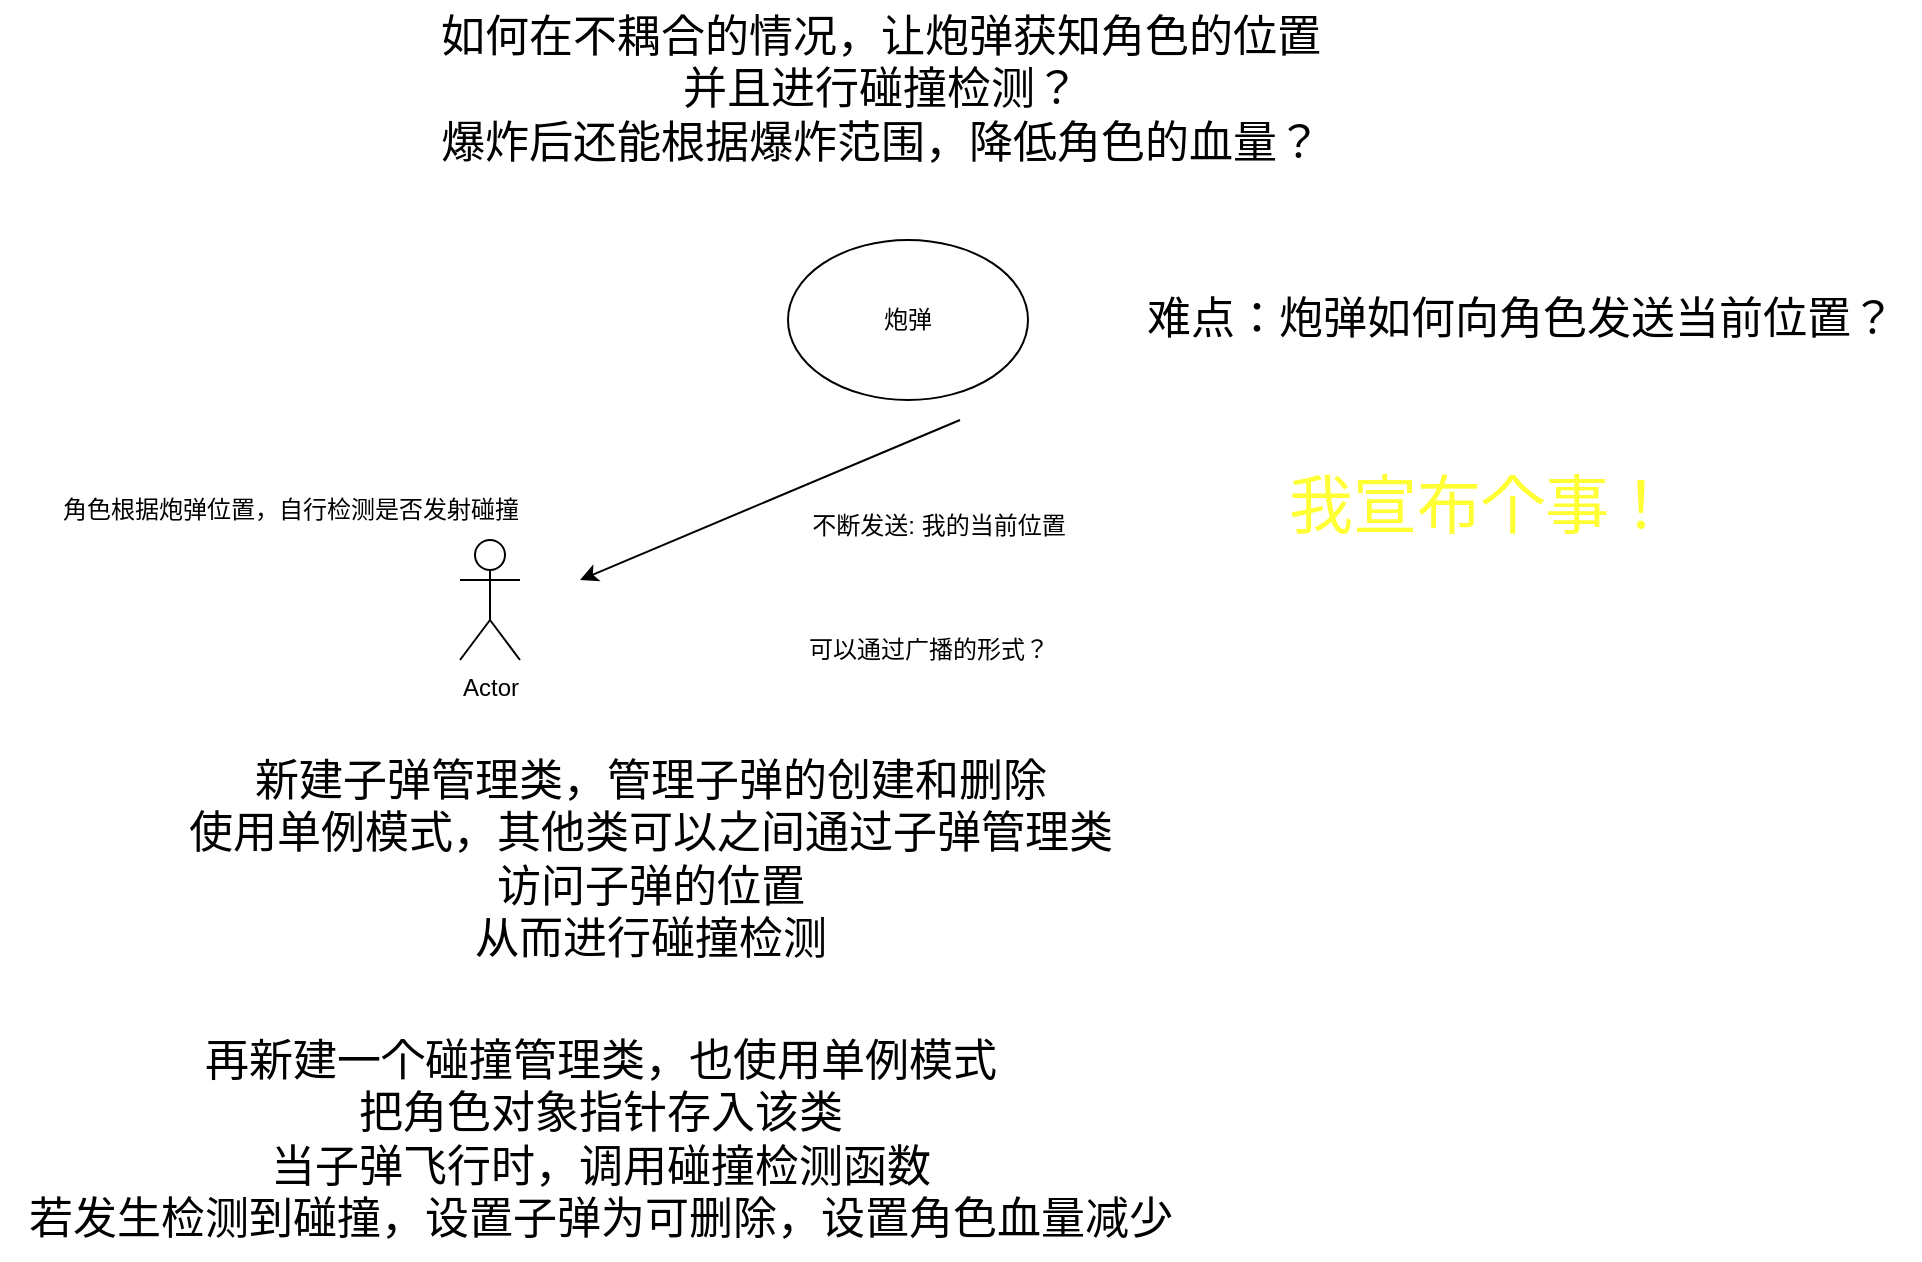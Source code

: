 <mxfile version="24.6.4" type="device">
  <diagram name="第 1 页" id="Ja5XQF4rjVb7iGGHnRmG">
    <mxGraphModel dx="1691" dy="516" grid="1" gridSize="10" guides="1" tooltips="1" connect="1" arrows="1" fold="1" page="1" pageScale="1" pageWidth="827" pageHeight="1169" math="0" shadow="0">
      <root>
        <mxCell id="0" />
        <mxCell id="1" parent="0" />
        <mxCell id="mfIFPBtIxTxuy6T5pO3K-1" value="炮弹" style="ellipse;whiteSpace=wrap;html=1;" vertex="1" parent="1">
          <mxGeometry x="294" y="210" width="120" height="80" as="geometry" />
        </mxCell>
        <mxCell id="mfIFPBtIxTxuy6T5pO3K-2" value="Actor" style="shape=umlActor;verticalLabelPosition=bottom;verticalAlign=top;html=1;outlineConnect=0;" vertex="1" parent="1">
          <mxGeometry x="130" y="360" width="30" height="60" as="geometry" />
        </mxCell>
        <mxCell id="mfIFPBtIxTxuy6T5pO3K-5" value="如何在不耦合的情况，让炮弹获知角色的位置&lt;div style=&quot;font-size: 22px;&quot;&gt;并且进行碰撞检测？&lt;/div&gt;&lt;div style=&quot;font-size: 22px;&quot;&gt;爆炸后还能根据爆炸范围，降低角色的血量？&lt;/div&gt;" style="text;html=1;align=center;verticalAlign=middle;resizable=0;points=[];autosize=1;strokeColor=none;fillColor=none;fontSize=22;" vertex="1" parent="1">
          <mxGeometry x="110" y="90" width="460" height="90" as="geometry" />
        </mxCell>
        <mxCell id="mfIFPBtIxTxuy6T5pO3K-6" value="" style="endArrow=classic;html=1;rounded=0;" edge="1" parent="1">
          <mxGeometry width="50" height="50" relative="1" as="geometry">
            <mxPoint x="380" y="300" as="sourcePoint" />
            <mxPoint x="190" y="380" as="targetPoint" />
          </mxGeometry>
        </mxCell>
        <mxCell id="mfIFPBtIxTxuy6T5pO3K-7" value="不断发送: 我的当前位置" style="text;html=1;align=center;verticalAlign=middle;resizable=0;points=[];autosize=1;strokeColor=none;fillColor=none;" vertex="1" parent="1">
          <mxGeometry x="294" y="338" width="150" height="30" as="geometry" />
        </mxCell>
        <mxCell id="mfIFPBtIxTxuy6T5pO3K-8" value="角色根据炮弹位置，自行检测是否发射碰撞" style="text;html=1;align=center;verticalAlign=middle;resizable=0;points=[];autosize=1;strokeColor=none;fillColor=none;" vertex="1" parent="1">
          <mxGeometry x="-80" y="330" width="250" height="30" as="geometry" />
        </mxCell>
        <mxCell id="mfIFPBtIxTxuy6T5pO3K-9" value="难点：炮弹如何向角色发送当前位置？" style="text;html=1;align=center;verticalAlign=middle;resizable=0;points=[];autosize=1;strokeColor=none;fillColor=none;fontSize=22;" vertex="1" parent="1">
          <mxGeometry x="460" y="230" width="400" height="40" as="geometry" />
        </mxCell>
        <mxCell id="mfIFPBtIxTxuy6T5pO3K-12" value="" style="shape=image;verticalLabelPosition=bottom;labelBackgroundColor=default;verticalAlign=top;aspect=fixed;imageAspect=0;image=https://www.danmuxiu.cn/uploads/allimg/211122/1-211122210243A1.jpg;" vertex="1" parent="1">
          <mxGeometry x="460" y="290" width="303" height="384.17" as="geometry" />
        </mxCell>
        <mxCell id="mfIFPBtIxTxuy6T5pO3K-13" value="&lt;font color=&quot;#ffff33&quot; style=&quot;font-size: 32px;&quot;&gt;我宣布个事！&lt;/font&gt;" style="text;html=1;align=center;verticalAlign=middle;resizable=0;points=[];autosize=1;strokeColor=none;fillColor=none;" vertex="1" parent="1">
          <mxGeometry x="530" y="318" width="220" height="50" as="geometry" />
        </mxCell>
        <mxCell id="mfIFPBtIxTxuy6T5pO3K-14" value="可以通过广播的形式？" style="text;html=1;align=center;verticalAlign=middle;resizable=0;points=[];autosize=1;strokeColor=none;fillColor=none;" vertex="1" parent="1">
          <mxGeometry x="294" y="400" width="140" height="30" as="geometry" />
        </mxCell>
        <mxCell id="mfIFPBtIxTxuy6T5pO3K-15" value="新建子弹管理类，管理子弹的创建和删除&lt;div style=&quot;font-size: 22px;&quot;&gt;使用单例模式，其他类可以之间通过子弹管理类&lt;/div&gt;&lt;div style=&quot;font-size: 22px;&quot;&gt;访问子弹的位置&lt;/div&gt;&lt;div style=&quot;font-size: 22px;&quot;&gt;从而进行碰撞检测&lt;/div&gt;" style="text;html=1;align=center;verticalAlign=middle;resizable=0;points=[];autosize=1;strokeColor=none;fillColor=none;fontSize=22;" vertex="1" parent="1">
          <mxGeometry x="-20" y="460" width="490" height="120" as="geometry" />
        </mxCell>
        <mxCell id="mfIFPBtIxTxuy6T5pO3K-16" value="再新建一个碰撞管理类，也使用单例模式&lt;div style=&quot;font-size: 22px;&quot;&gt;把角色对象指针存入该类&lt;/div&gt;&lt;div style=&quot;font-size: 22px;&quot;&gt;当子弹飞行时，调用碰撞检测函数&lt;/div&gt;&lt;div style=&quot;font-size: 22px;&quot;&gt;若发生检测到碰撞，设置子弹为可删除，设置角色血量减少&lt;/div&gt;" style="text;html=1;align=center;verticalAlign=middle;resizable=0;points=[];autosize=1;strokeColor=none;fillColor=none;fontSize=22;" vertex="1" parent="1">
          <mxGeometry x="-100" y="600" width="600" height="120" as="geometry" />
        </mxCell>
      </root>
    </mxGraphModel>
  </diagram>
</mxfile>
